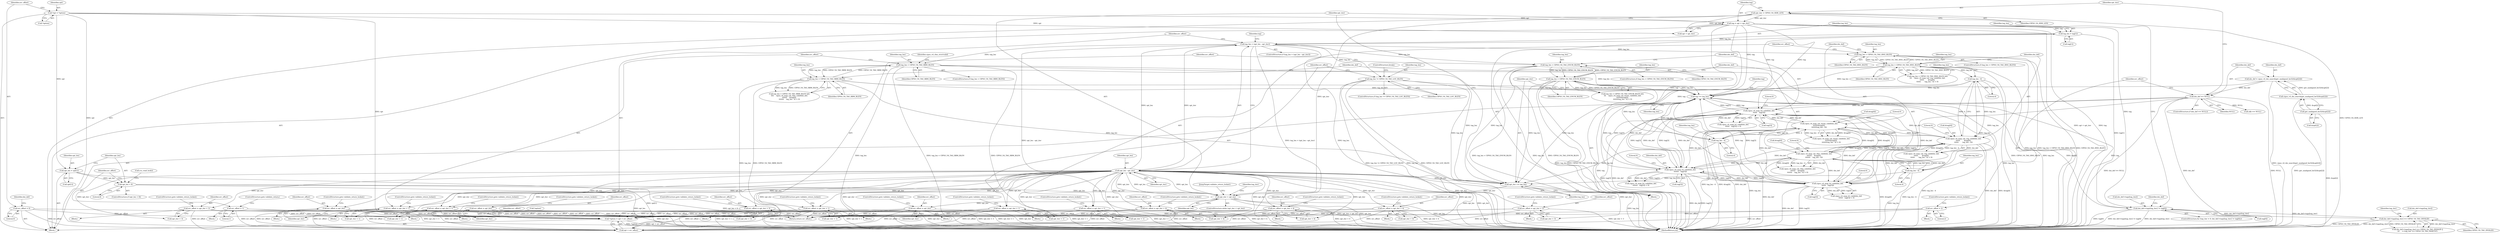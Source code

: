 digraph "0_linux_89d7ae34cdda4195809a5a987f697a517a2a3177@integer" {
"1000425" [label="(Call,*option = opt + err_offset)"];
"1000108" [label="(Call,*opt = *option)"];
"1000395" [label="(Call,err_offset = opt_iter)"];
"1000209" [label="(Call,opt_len - opt_iter)"];
"1000166" [label="(Call,opt_iter < opt_len)"];
"1000419" [label="(Call,opt_iter += tag_len)"];
"1000368" [label="(Call,tag_len - 4)"];
"1000358" [label="(Call,tag_len > CIPSO_V4_TAG_RNG_BLEN)"];
"1000331" [label="(Call,tag_len < CIPSO_V4_TAG_RNG_BLEN)"];
"1000207" [label="(Call,tag_len > (opt_len - opt_iter))"];
"1000201" [label="(Call,tag_len = tag[1])"];
"1000416" [label="(Call,tag += tag_len)"];
"1000226" [label="(Call,tag_len < CIPSO_V4_TAG_RBM_BLEN)"];
"1000256" [label="(Call,tag_len > CIPSO_V4_TAG_RBM_BLEN)"];
"1000317" [label="(Call,tag_len - 4)"];
"1000307" [label="(Call,tag_len > CIPSO_V4_TAG_ENUM_BLEN)"];
"1000280" [label="(Call,tag_len < CIPSO_V4_TAG_ENUM_BLEN)"];
"1000400" [label="(Call,tag_len != CIPSO_V4_TAG_LOC_BLEN)"];
"1000266" [label="(Call,tag_len - 4)"];
"1000292" [label="(Call,cipso_v4_map_lvl_valid(doi_def,\n\t\t\t\t\t\t   tag[3]))"];
"1000311" [label="(Call,cipso_v4_map_cat_enum_valid(doi_def,\n\t\t\t\t\t\t\t&tag[4],\n\t\t\t\t\t\t\ttag_len - 4))"];
"1000362" [label="(Call,cipso_v4_map_cat_rng_valid(doi_def,\n\t\t\t\t\t\t       &tag[4],\n\t\t\t\t\t\t       tag_len - 4))"];
"1000343" [label="(Call,cipso_v4_map_lvl_valid(doi_def,\n\t\t\t\t\t\t   tag[3]))"];
"1000241" [label="(Call,cipso_v4_map_lvl_valid(doi_def,\n\t\t\t\t\t\t\t   tag[3]))"];
"1000149" [label="(Call,doi_def == NULL)"];
"1000140" [label="(Call,doi_def = cipso_v4_doi_search(get_unaligned_be32(&opt[2])))"];
"1000142" [label="(Call,cipso_v4_doi_search(get_unaligned_be32(&opt[2])))"];
"1000143" [label="(Call,get_unaligned_be32(&opt[2]))"];
"1000260" [label="(Call,cipso_v4_map_cat_rbm_valid(doi_def,\n\t\t\t\t\t\t\t    &tag[4],\n\t\t\t\t\t\t\t    tag_len - 4))"];
"1000160" [label="(Call,tag = opt + opt_iter)"];
"1000157" [label="(Call,opt_iter = CIPSO_V4_HDR_LEN)"];
"1000174" [label="(Call,doi_def->tags[tag_iter] != tag[0])"];
"1000185" [label="(Call,doi_def->tags[tag_iter] == CIPSO_V4_TAG_INVALID)"];
"1000131" [label="(Call,opt_len < 8)"];
"1000125" [label="(Call,opt_len = opt[1])"];
"1000335" [label="(Call,err_offset = opt_iter + 1)"];
"1000350" [label="(Call,err_offset = opt_iter + 3)"];
"1000213" [label="(Call,err_offset = opt_iter + 1)"];
"1000412" [label="(Call,err_offset = opt_iter)"];
"1000230" [label="(Call,err_offset = opt_iter + 1)"];
"1000299" [label="(Call,err_offset = opt_iter + 3)"];
"1000153" [label="(Call,err_offset = 2)"];
"1000135" [label="(Call,err_offset = 1)"];
"1000322" [label="(Call,err_offset = opt_iter + 4)"];
"1000271" [label="(Call,err_offset = opt_iter + 4)"];
"1000373" [label="(Call,err_offset = opt_iter + 4)"];
"1000115" [label="(Call,err_offset = 0)"];
"1000248" [label="(Call,err_offset = opt_iter + 3)"];
"1000197" [label="(Call,err_offset = opt_iter)"];
"1000404" [label="(Call,err_offset = opt_iter + 1)"];
"1000284" [label="(Call,err_offset = opt_iter + 1)"];
"1000135" [label="(Call,err_offset = 1)"];
"1000150" [label="(Identifier,doi_def)"];
"1000357" [label="(Call,tag_len > CIPSO_V4_TAG_RNG_BLEN &&\n\t\t\t    cipso_v4_map_cat_rng_valid(doi_def,\n\t\t\t\t\t\t       &tag[4],\n\t\t\t\t\t\t       tag_len - 4) < 0)"];
"1000116" [label="(Identifier,err_offset)"];
"1000422" [label="(JumpTarget,validate_return_locked:)"];
"1000191" [label="(Identifier,CIPSO_V4_TAG_INVALID)"];
"1000156" [label="(ControlStructure,goto validate_return_locked;)"];
"1000371" [label="(Literal,0)"];
"1000272" [label="(Identifier,err_offset)"];
"1000249" [label="(Identifier,err_offset)"];
"1000161" [label="(Identifier,tag)"];
"1000378" [label="(ControlStructure,goto validate_return_locked;)"];
"1000257" [label="(Identifier,tag_len)"];
"1000250" [label="(Call,opt_iter + 3)"];
"1000320" [label="(Literal,0)"];
"1000213" [label="(Call,err_offset = opt_iter + 1)"];
"1000280" [label="(Call,tag_len < CIPSO_V4_TAG_ENUM_BLEN)"];
"1000406" [label="(Call,opt_iter + 1)"];
"1000232" [label="(Call,opt_iter + 1)"];
"1000360" [label="(Identifier,CIPSO_V4_TAG_RNG_BLEN)"];
"1000266" [label="(Call,tag_len - 4)"];
"1000394" [label="(Block,)"];
"1000199" [label="(Identifier,opt_iter)"];
"1000297" [label="(Literal,0)"];
"1000125" [label="(Call,opt_len = opt[1])"];
"1000229" [label="(Block,)"];
"1000291" [label="(Call,cipso_v4_map_lvl_valid(doi_def,\n\t\t\t\t\t\t   tag[3]) < 0)"];
"1000165" [label="(ControlStructure,while (opt_iter < opt_len))"];
"1000292" [label="(Call,cipso_v4_map_lvl_valid(doi_def,\n\t\t\t\t\t\t   tag[3]))"];
"1000143" [label="(Call,get_unaligned_be32(&opt[2]))"];
"1000281" [label="(Identifier,tag_len)"];
"1000154" [label="(Identifier,err_offset)"];
"1000345" [label="(Call,tag[3])"];
"1000304" [label="(ControlStructure,goto validate_return_locked;)"];
"1000134" [label="(Block,)"];
"1000196" [label="(Block,)"];
"1000396" [label="(Identifier,err_offset)"];
"1000398" [label="(ControlStructure,goto validate_return_locked;)"];
"1000230" [label="(Call,err_offset = opt_iter + 1)"];
"1000312" [label="(Identifier,doi_def)"];
"1000282" [label="(Identifier,CIPSO_V4_TAG_ENUM_BLEN)"];
"1000419" [label="(Call,opt_iter += tag_len)"];
"1000410" [label="(ControlStructure,break;)"];
"1000426" [label="(Call,*option)"];
"1000270" [label="(Block,)"];
"1000172" [label="(Identifier,tag_iter)"];
"1000344" [label="(Identifier,doi_def)"];
"1000349" [label="(Block,)"];
"1000369" [label="(Identifier,tag_len)"];
"1000186" [label="(Call,doi_def->tags[tag_iter])"];
"1000327" [label="(ControlStructure,goto validate_return_locked;)"];
"1000212" [label="(Block,)"];
"1000228" [label="(Identifier,CIPSO_V4_TAG_RBM_BLEN)"];
"1000306" [label="(Call,tag_len > CIPSO_V4_TAG_ENUM_BLEN &&\n\t\t\t    cipso_v4_map_cat_enum_valid(doi_def,\n\t\t\t\t\t\t\t&tag[4],\n\t\t\t\t\t\t\ttag_len - 4) < 0)"];
"1000361" [label="(Call,cipso_v4_map_cat_rng_valid(doi_def,\n\t\t\t\t\t\t       &tag[4],\n\t\t\t\t\t\t       tag_len - 4) < 0)"];
"1000293" [label="(Identifier,doi_def)"];
"1000185" [label="(Call,doi_def->tags[tag_iter] == CIPSO_V4_TAG_INVALID)"];
"1000166" [label="(Call,opt_iter < opt_len)"];
"1000300" [label="(Identifier,err_offset)"];
"1000374" [label="(Identifier,err_offset)"];
"1000340" [label="(ControlStructure,goto validate_return_locked;)"];
"1000373" [label="(Call,err_offset = opt_iter + 4)"];
"1000261" [label="(Identifier,doi_def)"];
"1000243" [label="(Call,tag[3])"];
"1000142" [label="(Call,cipso_v4_doi_search(get_unaligned_be32(&opt[2])))"];
"1000294" [label="(Call,tag[3])"];
"1000132" [label="(Identifier,opt_len)"];
"1000127" [label="(Call,opt[1])"];
"1000286" [label="(Call,opt_iter + 1)"];
"1000211" [label="(Identifier,opt_iter)"];
"1000203" [label="(Call,tag[1])"];
"1000148" [label="(ControlStructure,if (doi_def == NULL))"];
"1000170" [label="(ControlStructure,for (tag_iter = 0; doi_def->tags[tag_iter] != tag[0];))"];
"1000140" [label="(Call,doi_def = cipso_v4_doi_search(get_unaligned_be32(&opt[2])))"];
"1000418" [label="(Identifier,tag_len)"];
"1000309" [label="(Identifier,CIPSO_V4_TAG_ENUM_BLEN)"];
"1000283" [label="(Block,)"];
"1000299" [label="(Call,err_offset = opt_iter + 3)"];
"1000167" [label="(Identifier,opt_iter)"];
"1000364" [label="(Call,&tag[4])"];
"1000131" [label="(Call,opt_len < 8)"];
"1000318" [label="(Identifier,tag_len)"];
"1000174" [label="(Call,doi_def->tags[tag_iter] != tag[0])"];
"1000412" [label="(Call,err_offset = opt_iter)"];
"1000417" [label="(Identifier,tag)"];
"1000363" [label="(Identifier,doi_def)"];
"1000149" [label="(Call,doi_def == NULL)"];
"1000323" [label="(Identifier,err_offset)"];
"1000350" [label="(Call,err_offset = opt_iter + 3)"];
"1000432" [label="(Identifier,err_offset)"];
"1000260" [label="(Call,cipso_v4_map_cat_rbm_valid(doi_def,\n\t\t\t\t\t\t\t    &tag[4],\n\t\t\t\t\t\t\t    tag_len - 4))"];
"1000307" [label="(Call,tag_len > CIPSO_V4_TAG_ENUM_BLEN)"];
"1000184" [label="(Call,doi_def->tags[tag_iter] == CIPSO_V4_TAG_INVALID ||\n\t\t\t    ++tag_iter == CIPSO_V4_TAG_MAXCNT)"];
"1000359" [label="(Identifier,tag_len)"];
"1000141" [label="(Identifier,doi_def)"];
"1000399" [label="(ControlStructure,if (tag_len != CIPSO_V4_TAG_LOC_BLEN))"];
"1000284" [label="(Call,err_offset = opt_iter + 1)"];
"1000343" [label="(Call,cipso_v4_map_lvl_valid(doi_def,\n\t\t\t\t\t\t   tag[3]))"];
"1000375" [label="(Call,opt_iter + 4)"];
"1000313" [label="(Call,&tag[4])"];
"1000151" [label="(Identifier,NULL)"];
"1000126" [label="(Identifier,opt_len)"];
"1000259" [label="(Call,cipso_v4_map_cat_rbm_valid(doi_def,\n\t\t\t\t\t\t\t    &tag[4],\n\t\t\t\t\t\t\t    tag_len - 4) < 0)"];
"1000221" [label="(Identifier,tag)"];
"1000139" [label="(Call,rcu_read_lock())"];
"1000207" [label="(Call,tag_len > (opt_len - opt_iter))"];
"1000332" [label="(Identifier,tag_len)"];
"1000235" [label="(ControlStructure,goto validate_return_locked;)"];
"1000237" [label="(Identifier,cipso_v4_rbm_strictvalid)"];
"1000267" [label="(Identifier,tag_len)"];
"1000421" [label="(Identifier,tag_len)"];
"1000298" [label="(Block,)"];
"1000333" [label="(Identifier,CIPSO_V4_TAG_RNG_BLEN)"];
"1000231" [label="(Identifier,err_offset)"];
"1000342" [label="(Call,cipso_v4_map_lvl_valid(doi_def,\n\t\t\t\t\t\t   tag[3]) < 0)"];
"1000117" [label="(Literal,0)"];
"1000160" [label="(Call,tag = opt + opt_iter)"];
"1000268" [label="(Literal,4)"];
"1000240" [label="(Call,cipso_v4_map_lvl_valid(doi_def,\n\t\t\t\t\t\t\t   tag[3]) < 0)"];
"1000324" [label="(Call,opt_iter + 4)"];
"1000157" [label="(Call,opt_iter = CIPSO_V4_HDR_LEN)"];
"1000403" [label="(Block,)"];
"1000401" [label="(Identifier,tag_len)"];
"1000138" [label="(ControlStructure,goto validate_return;)"];
"1000352" [label="(Call,opt_iter + 3)"];
"1000370" [label="(Literal,4)"];
"1000158" [label="(Identifier,opt_iter)"];
"1000225" [label="(ControlStructure,if (tag_len < CIPSO_V4_TAG_RBM_BLEN))"];
"1000311" [label="(Call,cipso_v4_map_cat_enum_valid(doi_def,\n\t\t\t\t\t\t\t&tag[4],\n\t\t\t\t\t\t\ttag_len - 4))"];
"1000215" [label="(Call,opt_iter + 1)"];
"1000115" [label="(Call,err_offset = 0)"];
"1000201" [label="(Call,tag_len = tag[1])"];
"1000413" [label="(Identifier,err_offset)"];
"1000279" [label="(ControlStructure,if (tag_len < CIPSO_V4_TAG_ENUM_BLEN))"];
"1000317" [label="(Call,tag_len - 4)"];
"1000122" [label="(Identifier,doi_def)"];
"1000130" [label="(ControlStructure,if (opt_len < 8))"];
"1000395" [label="(Call,err_offset = opt_iter)"];
"1000169" [label="(Block,)"];
"1000247" [label="(Block,)"];
"1000109" [label="(Identifier,opt)"];
"1000209" [label="(Call,opt_len - opt_iter)"];
"1000256" [label="(Call,tag_len > CIPSO_V4_TAG_RBM_BLEN)"];
"1000136" [label="(Identifier,err_offset)"];
"1000168" [label="(Identifier,opt_len)"];
"1000358" [label="(Call,tag_len > CIPSO_V4_TAG_RNG_BLEN)"];
"1000188" [label="(Identifier,doi_def)"];
"1000200" [label="(ControlStructure,goto validate_return_locked;)"];
"1000330" [label="(ControlStructure,if (tag_len < CIPSO_V4_TAG_RNG_BLEN))"];
"1000348" [label="(Literal,0)"];
"1000322" [label="(Call,err_offset = opt_iter + 4)"];
"1000206" [label="(ControlStructure,if (tag_len > (opt_len - opt_iter)))"];
"1000159" [label="(Identifier,CIPSO_V4_HDR_LEN)"];
"1000310" [label="(Call,cipso_v4_map_cat_enum_valid(doi_def,\n\t\t\t\t\t\t\t&tag[4],\n\t\t\t\t\t\t\ttag_len - 4) < 0)"];
"1000110" [label="(Call,*option)"];
"1000153" [label="(Call,err_offset = 2)"];
"1000218" [label="(ControlStructure,goto validate_return_locked;)"];
"1000180" [label="(Call,tag[0])"];
"1000431" [label="(Return,return err_offset;)"];
"1000223" [label="(Block,)"];
"1000409" [label="(ControlStructure,goto validate_return_locked;)"];
"1000420" [label="(Identifier,opt_iter)"];
"1000253" [label="(ControlStructure,goto validate_return_locked;)"];
"1000144" [label="(Call,&opt[2])"];
"1000351" [label="(Identifier,err_offset)"];
"1000137" [label="(Literal,1)"];
"1000202" [label="(Identifier,tag_len)"];
"1000248" [label="(Call,err_offset = opt_iter + 3)"];
"1000246" [label="(Literal,0)"];
"1000198" [label="(Identifier,err_offset)"];
"1000197" [label="(Call,err_offset = opt_iter)"];
"1000397" [label="(Identifier,opt_iter)"];
"1000273" [label="(Call,opt_iter + 4)"];
"1000269" [label="(Literal,0)"];
"1000331" [label="(Call,tag_len < CIPSO_V4_TAG_RNG_BLEN)"];
"1000433" [label="(MethodReturn,int)"];
"1000175" [label="(Call,doi_def->tags[tag_iter])"];
"1000162" [label="(Call,opt + opt_iter)"];
"1000415" [label="(ControlStructure,goto validate_return_locked;)"];
"1000155" [label="(Literal,2)"];
"1000425" [label="(Call,*option = opt + err_offset)"];
"1000108" [label="(Call,*opt = *option)"];
"1000271" [label="(Call,err_offset = opt_iter + 4)"];
"1000416" [label="(Call,tag += tag_len)"];
"1000194" [label="(Identifier,tag_iter)"];
"1000214" [label="(Identifier,err_offset)"];
"1000402" [label="(Identifier,CIPSO_V4_TAG_LOC_BLEN)"];
"1000334" [label="(Block,)"];
"1000242" [label="(Identifier,doi_def)"];
"1000383" [label="(Call,skb == NULL)"];
"1000262" [label="(Call,&tag[4])"];
"1000210" [label="(Identifier,opt_len)"];
"1000258" [label="(Identifier,CIPSO_V4_TAG_RBM_BLEN)"];
"1000133" [label="(Literal,8)"];
"1000372" [label="(Block,)"];
"1000289" [label="(ControlStructure,goto validate_return_locked;)"];
"1000404" [label="(Call,err_offset = opt_iter + 1)"];
"1000428" [label="(Call,opt + err_offset)"];
"1000301" [label="(Call,opt_iter + 3)"];
"1000208" [label="(Identifier,tag_len)"];
"1000241" [label="(Call,cipso_v4_map_lvl_valid(doi_def,\n\t\t\t\t\t\t\t   tag[3]))"];
"1000400" [label="(Call,tag_len != CIPSO_V4_TAG_LOC_BLEN)"];
"1000335" [label="(Call,err_offset = opt_iter + 1)"];
"1000337" [label="(Call,opt_iter + 1)"];
"1000227" [label="(Identifier,tag_len)"];
"1000308" [label="(Identifier,tag_len)"];
"1000355" [label="(ControlStructure,goto validate_return_locked;)"];
"1000285" [label="(Identifier,err_offset)"];
"1000414" [label="(Identifier,opt_iter)"];
"1000319" [label="(Literal,4)"];
"1000152" [label="(Block,)"];
"1000321" [label="(Block,)"];
"1000336" [label="(Identifier,err_offset)"];
"1000106" [label="(Block,)"];
"1000276" [label="(ControlStructure,goto validate_return_locked;)"];
"1000226" [label="(Call,tag_len < CIPSO_V4_TAG_RBM_BLEN)"];
"1000362" [label="(Call,cipso_v4_map_cat_rng_valid(doi_def,\n\t\t\t\t\t\t       &tag[4],\n\t\t\t\t\t\t       tag_len - 4))"];
"1000368" [label="(Call,tag_len - 4)"];
"1000255" [label="(Call,tag_len > CIPSO_V4_TAG_RBM_BLEN &&\n\t\t\t\t    cipso_v4_map_cat_rbm_valid(doi_def,\n\t\t\t\t\t\t\t    &tag[4],\n\t\t\t\t\t\t\t    tag_len - 4) < 0)"];
"1000405" [label="(Identifier,err_offset)"];
"1000425" -> "1000106"  [label="AST: "];
"1000425" -> "1000428"  [label="CFG: "];
"1000426" -> "1000425"  [label="AST: "];
"1000428" -> "1000425"  [label="AST: "];
"1000432" -> "1000425"  [label="CFG: "];
"1000425" -> "1000433"  [label="DDG: opt + err_offset"];
"1000425" -> "1000433"  [label="DDG: *option"];
"1000108" -> "1000425"  [label="DDG: opt"];
"1000395" -> "1000425"  [label="DDG: err_offset"];
"1000335" -> "1000425"  [label="DDG: err_offset"];
"1000350" -> "1000425"  [label="DDG: err_offset"];
"1000213" -> "1000425"  [label="DDG: err_offset"];
"1000412" -> "1000425"  [label="DDG: err_offset"];
"1000230" -> "1000425"  [label="DDG: err_offset"];
"1000299" -> "1000425"  [label="DDG: err_offset"];
"1000153" -> "1000425"  [label="DDG: err_offset"];
"1000135" -> "1000425"  [label="DDG: err_offset"];
"1000322" -> "1000425"  [label="DDG: err_offset"];
"1000271" -> "1000425"  [label="DDG: err_offset"];
"1000373" -> "1000425"  [label="DDG: err_offset"];
"1000115" -> "1000425"  [label="DDG: err_offset"];
"1000248" -> "1000425"  [label="DDG: err_offset"];
"1000197" -> "1000425"  [label="DDG: err_offset"];
"1000404" -> "1000425"  [label="DDG: err_offset"];
"1000284" -> "1000425"  [label="DDG: err_offset"];
"1000108" -> "1000106"  [label="AST: "];
"1000108" -> "1000110"  [label="CFG: "];
"1000109" -> "1000108"  [label="AST: "];
"1000110" -> "1000108"  [label="AST: "];
"1000116" -> "1000108"  [label="CFG: "];
"1000108" -> "1000125"  [label="DDG: opt"];
"1000108" -> "1000160"  [label="DDG: opt"];
"1000108" -> "1000162"  [label="DDG: opt"];
"1000108" -> "1000428"  [label="DDG: opt"];
"1000395" -> "1000394"  [label="AST: "];
"1000395" -> "1000397"  [label="CFG: "];
"1000396" -> "1000395"  [label="AST: "];
"1000397" -> "1000395"  [label="AST: "];
"1000398" -> "1000395"  [label="CFG: "];
"1000395" -> "1000433"  [label="DDG: opt_iter"];
"1000209" -> "1000395"  [label="DDG: opt_iter"];
"1000395" -> "1000428"  [label="DDG: err_offset"];
"1000395" -> "1000431"  [label="DDG: err_offset"];
"1000209" -> "1000207"  [label="AST: "];
"1000209" -> "1000211"  [label="CFG: "];
"1000210" -> "1000209"  [label="AST: "];
"1000211" -> "1000209"  [label="AST: "];
"1000207" -> "1000209"  [label="CFG: "];
"1000209" -> "1000433"  [label="DDG: opt_len"];
"1000209" -> "1000433"  [label="DDG: opt_iter"];
"1000209" -> "1000166"  [label="DDG: opt_len"];
"1000209" -> "1000207"  [label="DDG: opt_len"];
"1000209" -> "1000207"  [label="DDG: opt_iter"];
"1000166" -> "1000209"  [label="DDG: opt_len"];
"1000166" -> "1000209"  [label="DDG: opt_iter"];
"1000209" -> "1000213"  [label="DDG: opt_iter"];
"1000209" -> "1000215"  [label="DDG: opt_iter"];
"1000209" -> "1000230"  [label="DDG: opt_iter"];
"1000209" -> "1000232"  [label="DDG: opt_iter"];
"1000209" -> "1000248"  [label="DDG: opt_iter"];
"1000209" -> "1000250"  [label="DDG: opt_iter"];
"1000209" -> "1000271"  [label="DDG: opt_iter"];
"1000209" -> "1000273"  [label="DDG: opt_iter"];
"1000209" -> "1000284"  [label="DDG: opt_iter"];
"1000209" -> "1000286"  [label="DDG: opt_iter"];
"1000209" -> "1000299"  [label="DDG: opt_iter"];
"1000209" -> "1000301"  [label="DDG: opt_iter"];
"1000209" -> "1000322"  [label="DDG: opt_iter"];
"1000209" -> "1000324"  [label="DDG: opt_iter"];
"1000209" -> "1000335"  [label="DDG: opt_iter"];
"1000209" -> "1000337"  [label="DDG: opt_iter"];
"1000209" -> "1000350"  [label="DDG: opt_iter"];
"1000209" -> "1000352"  [label="DDG: opt_iter"];
"1000209" -> "1000373"  [label="DDG: opt_iter"];
"1000209" -> "1000375"  [label="DDG: opt_iter"];
"1000209" -> "1000404"  [label="DDG: opt_iter"];
"1000209" -> "1000406"  [label="DDG: opt_iter"];
"1000209" -> "1000412"  [label="DDG: opt_iter"];
"1000209" -> "1000419"  [label="DDG: opt_iter"];
"1000166" -> "1000165"  [label="AST: "];
"1000166" -> "1000168"  [label="CFG: "];
"1000167" -> "1000166"  [label="AST: "];
"1000168" -> "1000166"  [label="AST: "];
"1000172" -> "1000166"  [label="CFG: "];
"1000422" -> "1000166"  [label="CFG: "];
"1000166" -> "1000433"  [label="DDG: opt_len"];
"1000166" -> "1000433"  [label="DDG: opt_iter < opt_len"];
"1000166" -> "1000433"  [label="DDG: opt_iter"];
"1000419" -> "1000166"  [label="DDG: opt_iter"];
"1000157" -> "1000166"  [label="DDG: opt_iter"];
"1000131" -> "1000166"  [label="DDG: opt_len"];
"1000166" -> "1000197"  [label="DDG: opt_iter"];
"1000419" -> "1000169"  [label="AST: "];
"1000419" -> "1000421"  [label="CFG: "];
"1000420" -> "1000419"  [label="AST: "];
"1000421" -> "1000419"  [label="AST: "];
"1000167" -> "1000419"  [label="CFG: "];
"1000419" -> "1000433"  [label="DDG: tag_len"];
"1000368" -> "1000419"  [label="DDG: tag_len"];
"1000226" -> "1000419"  [label="DDG: tag_len"];
"1000317" -> "1000419"  [label="DDG: tag_len"];
"1000400" -> "1000419"  [label="DDG: tag_len"];
"1000266" -> "1000419"  [label="DDG: tag_len"];
"1000256" -> "1000419"  [label="DDG: tag_len"];
"1000307" -> "1000419"  [label="DDG: tag_len"];
"1000358" -> "1000419"  [label="DDG: tag_len"];
"1000368" -> "1000362"  [label="AST: "];
"1000368" -> "1000370"  [label="CFG: "];
"1000369" -> "1000368"  [label="AST: "];
"1000370" -> "1000368"  [label="AST: "];
"1000362" -> "1000368"  [label="CFG: "];
"1000368" -> "1000433"  [label="DDG: tag_len"];
"1000368" -> "1000362"  [label="DDG: tag_len"];
"1000368" -> "1000362"  [label="DDG: 4"];
"1000358" -> "1000368"  [label="DDG: tag_len"];
"1000368" -> "1000416"  [label="DDG: tag_len"];
"1000358" -> "1000357"  [label="AST: "];
"1000358" -> "1000360"  [label="CFG: "];
"1000359" -> "1000358"  [label="AST: "];
"1000360" -> "1000358"  [label="AST: "];
"1000363" -> "1000358"  [label="CFG: "];
"1000357" -> "1000358"  [label="CFG: "];
"1000358" -> "1000433"  [label="DDG: CIPSO_V4_TAG_RNG_BLEN"];
"1000358" -> "1000433"  [label="DDG: tag_len"];
"1000358" -> "1000331"  [label="DDG: CIPSO_V4_TAG_RNG_BLEN"];
"1000358" -> "1000357"  [label="DDG: tag_len"];
"1000358" -> "1000357"  [label="DDG: CIPSO_V4_TAG_RNG_BLEN"];
"1000331" -> "1000358"  [label="DDG: tag_len"];
"1000331" -> "1000358"  [label="DDG: CIPSO_V4_TAG_RNG_BLEN"];
"1000358" -> "1000416"  [label="DDG: tag_len"];
"1000331" -> "1000330"  [label="AST: "];
"1000331" -> "1000333"  [label="CFG: "];
"1000332" -> "1000331"  [label="AST: "];
"1000333" -> "1000331"  [label="AST: "];
"1000336" -> "1000331"  [label="CFG: "];
"1000344" -> "1000331"  [label="CFG: "];
"1000331" -> "1000433"  [label="DDG: tag_len < CIPSO_V4_TAG_RNG_BLEN"];
"1000331" -> "1000433"  [label="DDG: CIPSO_V4_TAG_RNG_BLEN"];
"1000331" -> "1000433"  [label="DDG: tag_len"];
"1000207" -> "1000331"  [label="DDG: tag_len"];
"1000207" -> "1000206"  [label="AST: "];
"1000208" -> "1000207"  [label="AST: "];
"1000214" -> "1000207"  [label="CFG: "];
"1000221" -> "1000207"  [label="CFG: "];
"1000207" -> "1000433"  [label="DDG: opt_len - opt_iter"];
"1000207" -> "1000433"  [label="DDG: tag_len"];
"1000207" -> "1000433"  [label="DDG: tag_len > (opt_len - opt_iter)"];
"1000201" -> "1000207"  [label="DDG: tag_len"];
"1000207" -> "1000226"  [label="DDG: tag_len"];
"1000207" -> "1000280"  [label="DDG: tag_len"];
"1000207" -> "1000400"  [label="DDG: tag_len"];
"1000201" -> "1000169"  [label="AST: "];
"1000201" -> "1000203"  [label="CFG: "];
"1000202" -> "1000201"  [label="AST: "];
"1000203" -> "1000201"  [label="AST: "];
"1000208" -> "1000201"  [label="CFG: "];
"1000201" -> "1000433"  [label="DDG: tag[1]"];
"1000416" -> "1000201"  [label="DDG: tag"];
"1000160" -> "1000201"  [label="DDG: tag"];
"1000416" -> "1000169"  [label="AST: "];
"1000416" -> "1000418"  [label="CFG: "];
"1000417" -> "1000416"  [label="AST: "];
"1000418" -> "1000416"  [label="AST: "];
"1000420" -> "1000416"  [label="CFG: "];
"1000416" -> "1000433"  [label="DDG: tag"];
"1000416" -> "1000174"  [label="DDG: tag"];
"1000416" -> "1000241"  [label="DDG: tag"];
"1000416" -> "1000292"  [label="DDG: tag"];
"1000416" -> "1000343"  [label="DDG: tag"];
"1000226" -> "1000416"  [label="DDG: tag_len"];
"1000317" -> "1000416"  [label="DDG: tag_len"];
"1000400" -> "1000416"  [label="DDG: tag_len"];
"1000266" -> "1000416"  [label="DDG: tag_len"];
"1000256" -> "1000416"  [label="DDG: tag_len"];
"1000307" -> "1000416"  [label="DDG: tag_len"];
"1000292" -> "1000416"  [label="DDG: tag[3]"];
"1000343" -> "1000416"  [label="DDG: tag[3]"];
"1000160" -> "1000416"  [label="DDG: tag"];
"1000241" -> "1000416"  [label="DDG: tag[3]"];
"1000174" -> "1000416"  [label="DDG: tag[0]"];
"1000226" -> "1000225"  [label="AST: "];
"1000226" -> "1000228"  [label="CFG: "];
"1000227" -> "1000226"  [label="AST: "];
"1000228" -> "1000226"  [label="AST: "];
"1000231" -> "1000226"  [label="CFG: "];
"1000237" -> "1000226"  [label="CFG: "];
"1000226" -> "1000433"  [label="DDG: tag_len"];
"1000226" -> "1000433"  [label="DDG: tag_len < CIPSO_V4_TAG_RBM_BLEN"];
"1000226" -> "1000433"  [label="DDG: CIPSO_V4_TAG_RBM_BLEN"];
"1000256" -> "1000226"  [label="DDG: CIPSO_V4_TAG_RBM_BLEN"];
"1000226" -> "1000256"  [label="DDG: tag_len"];
"1000226" -> "1000256"  [label="DDG: CIPSO_V4_TAG_RBM_BLEN"];
"1000256" -> "1000255"  [label="AST: "];
"1000256" -> "1000258"  [label="CFG: "];
"1000257" -> "1000256"  [label="AST: "];
"1000258" -> "1000256"  [label="AST: "];
"1000261" -> "1000256"  [label="CFG: "];
"1000255" -> "1000256"  [label="CFG: "];
"1000256" -> "1000433"  [label="DDG: CIPSO_V4_TAG_RBM_BLEN"];
"1000256" -> "1000433"  [label="DDG: tag_len"];
"1000256" -> "1000255"  [label="DDG: tag_len"];
"1000256" -> "1000255"  [label="DDG: CIPSO_V4_TAG_RBM_BLEN"];
"1000256" -> "1000266"  [label="DDG: tag_len"];
"1000317" -> "1000311"  [label="AST: "];
"1000317" -> "1000319"  [label="CFG: "];
"1000318" -> "1000317"  [label="AST: "];
"1000319" -> "1000317"  [label="AST: "];
"1000311" -> "1000317"  [label="CFG: "];
"1000317" -> "1000433"  [label="DDG: tag_len"];
"1000317" -> "1000311"  [label="DDG: tag_len"];
"1000317" -> "1000311"  [label="DDG: 4"];
"1000307" -> "1000317"  [label="DDG: tag_len"];
"1000307" -> "1000306"  [label="AST: "];
"1000307" -> "1000309"  [label="CFG: "];
"1000308" -> "1000307"  [label="AST: "];
"1000309" -> "1000307"  [label="AST: "];
"1000312" -> "1000307"  [label="CFG: "];
"1000306" -> "1000307"  [label="CFG: "];
"1000307" -> "1000433"  [label="DDG: CIPSO_V4_TAG_ENUM_BLEN"];
"1000307" -> "1000433"  [label="DDG: tag_len"];
"1000307" -> "1000280"  [label="DDG: CIPSO_V4_TAG_ENUM_BLEN"];
"1000307" -> "1000306"  [label="DDG: tag_len"];
"1000307" -> "1000306"  [label="DDG: CIPSO_V4_TAG_ENUM_BLEN"];
"1000280" -> "1000307"  [label="DDG: tag_len"];
"1000280" -> "1000307"  [label="DDG: CIPSO_V4_TAG_ENUM_BLEN"];
"1000280" -> "1000279"  [label="AST: "];
"1000280" -> "1000282"  [label="CFG: "];
"1000281" -> "1000280"  [label="AST: "];
"1000282" -> "1000280"  [label="AST: "];
"1000285" -> "1000280"  [label="CFG: "];
"1000293" -> "1000280"  [label="CFG: "];
"1000280" -> "1000433"  [label="DDG: CIPSO_V4_TAG_ENUM_BLEN"];
"1000280" -> "1000433"  [label="DDG: tag_len < CIPSO_V4_TAG_ENUM_BLEN"];
"1000280" -> "1000433"  [label="DDG: tag_len"];
"1000400" -> "1000399"  [label="AST: "];
"1000400" -> "1000402"  [label="CFG: "];
"1000401" -> "1000400"  [label="AST: "];
"1000402" -> "1000400"  [label="AST: "];
"1000405" -> "1000400"  [label="CFG: "];
"1000410" -> "1000400"  [label="CFG: "];
"1000400" -> "1000433"  [label="DDG: tag_len"];
"1000400" -> "1000433"  [label="DDG: CIPSO_V4_TAG_LOC_BLEN"];
"1000400" -> "1000433"  [label="DDG: tag_len != CIPSO_V4_TAG_LOC_BLEN"];
"1000266" -> "1000260"  [label="AST: "];
"1000266" -> "1000268"  [label="CFG: "];
"1000267" -> "1000266"  [label="AST: "];
"1000268" -> "1000266"  [label="AST: "];
"1000260" -> "1000266"  [label="CFG: "];
"1000266" -> "1000433"  [label="DDG: tag_len"];
"1000266" -> "1000260"  [label="DDG: tag_len"];
"1000266" -> "1000260"  [label="DDG: 4"];
"1000292" -> "1000291"  [label="AST: "];
"1000292" -> "1000294"  [label="CFG: "];
"1000293" -> "1000292"  [label="AST: "];
"1000294" -> "1000292"  [label="AST: "];
"1000297" -> "1000292"  [label="CFG: "];
"1000292" -> "1000433"  [label="DDG: tag[3]"];
"1000292" -> "1000433"  [label="DDG: doi_def"];
"1000292" -> "1000241"  [label="DDG: doi_def"];
"1000292" -> "1000241"  [label="DDG: tag[3]"];
"1000292" -> "1000291"  [label="DDG: doi_def"];
"1000292" -> "1000291"  [label="DDG: tag[3]"];
"1000311" -> "1000292"  [label="DDG: doi_def"];
"1000343" -> "1000292"  [label="DDG: doi_def"];
"1000343" -> "1000292"  [label="DDG: tag[3]"];
"1000241" -> "1000292"  [label="DDG: doi_def"];
"1000241" -> "1000292"  [label="DDG: tag[3]"];
"1000149" -> "1000292"  [label="DDG: doi_def"];
"1000260" -> "1000292"  [label="DDG: doi_def"];
"1000362" -> "1000292"  [label="DDG: doi_def"];
"1000160" -> "1000292"  [label="DDG: tag"];
"1000292" -> "1000311"  [label="DDG: doi_def"];
"1000292" -> "1000343"  [label="DDG: doi_def"];
"1000292" -> "1000343"  [label="DDG: tag[3]"];
"1000311" -> "1000310"  [label="AST: "];
"1000312" -> "1000311"  [label="AST: "];
"1000313" -> "1000311"  [label="AST: "];
"1000320" -> "1000311"  [label="CFG: "];
"1000311" -> "1000433"  [label="DDG: doi_def"];
"1000311" -> "1000433"  [label="DDG: &tag[4]"];
"1000311" -> "1000433"  [label="DDG: tag_len - 4"];
"1000311" -> "1000241"  [label="DDG: doi_def"];
"1000311" -> "1000260"  [label="DDG: &tag[4]"];
"1000311" -> "1000310"  [label="DDG: doi_def"];
"1000311" -> "1000310"  [label="DDG: &tag[4]"];
"1000311" -> "1000310"  [label="DDG: tag_len - 4"];
"1000362" -> "1000311"  [label="DDG: &tag[4]"];
"1000260" -> "1000311"  [label="DDG: &tag[4]"];
"1000311" -> "1000343"  [label="DDG: doi_def"];
"1000311" -> "1000362"  [label="DDG: &tag[4]"];
"1000362" -> "1000361"  [label="AST: "];
"1000363" -> "1000362"  [label="AST: "];
"1000364" -> "1000362"  [label="AST: "];
"1000371" -> "1000362"  [label="CFG: "];
"1000362" -> "1000433"  [label="DDG: &tag[4]"];
"1000362" -> "1000433"  [label="DDG: tag_len - 4"];
"1000362" -> "1000433"  [label="DDG: doi_def"];
"1000362" -> "1000241"  [label="DDG: doi_def"];
"1000362" -> "1000260"  [label="DDG: &tag[4]"];
"1000362" -> "1000343"  [label="DDG: doi_def"];
"1000362" -> "1000361"  [label="DDG: doi_def"];
"1000362" -> "1000361"  [label="DDG: &tag[4]"];
"1000362" -> "1000361"  [label="DDG: tag_len - 4"];
"1000343" -> "1000362"  [label="DDG: doi_def"];
"1000260" -> "1000362"  [label="DDG: &tag[4]"];
"1000343" -> "1000342"  [label="AST: "];
"1000343" -> "1000345"  [label="CFG: "];
"1000344" -> "1000343"  [label="AST: "];
"1000345" -> "1000343"  [label="AST: "];
"1000348" -> "1000343"  [label="CFG: "];
"1000343" -> "1000433"  [label="DDG: doi_def"];
"1000343" -> "1000433"  [label="DDG: tag[3]"];
"1000343" -> "1000241"  [label="DDG: doi_def"];
"1000343" -> "1000241"  [label="DDG: tag[3]"];
"1000343" -> "1000342"  [label="DDG: doi_def"];
"1000343" -> "1000342"  [label="DDG: tag[3]"];
"1000241" -> "1000343"  [label="DDG: doi_def"];
"1000241" -> "1000343"  [label="DDG: tag[3]"];
"1000149" -> "1000343"  [label="DDG: doi_def"];
"1000260" -> "1000343"  [label="DDG: doi_def"];
"1000160" -> "1000343"  [label="DDG: tag"];
"1000241" -> "1000240"  [label="AST: "];
"1000241" -> "1000243"  [label="CFG: "];
"1000242" -> "1000241"  [label="AST: "];
"1000243" -> "1000241"  [label="AST: "];
"1000246" -> "1000241"  [label="CFG: "];
"1000241" -> "1000433"  [label="DDG: doi_def"];
"1000241" -> "1000433"  [label="DDG: tag[3]"];
"1000241" -> "1000240"  [label="DDG: doi_def"];
"1000241" -> "1000240"  [label="DDG: tag[3]"];
"1000149" -> "1000241"  [label="DDG: doi_def"];
"1000260" -> "1000241"  [label="DDG: doi_def"];
"1000160" -> "1000241"  [label="DDG: tag"];
"1000241" -> "1000260"  [label="DDG: doi_def"];
"1000149" -> "1000148"  [label="AST: "];
"1000149" -> "1000151"  [label="CFG: "];
"1000150" -> "1000149"  [label="AST: "];
"1000151" -> "1000149"  [label="AST: "];
"1000154" -> "1000149"  [label="CFG: "];
"1000158" -> "1000149"  [label="CFG: "];
"1000149" -> "1000433"  [label="DDG: NULL"];
"1000149" -> "1000433"  [label="DDG: doi_def == NULL"];
"1000149" -> "1000433"  [label="DDG: doi_def"];
"1000140" -> "1000149"  [label="DDG: doi_def"];
"1000149" -> "1000383"  [label="DDG: NULL"];
"1000140" -> "1000106"  [label="AST: "];
"1000140" -> "1000142"  [label="CFG: "];
"1000141" -> "1000140"  [label="AST: "];
"1000142" -> "1000140"  [label="AST: "];
"1000150" -> "1000140"  [label="CFG: "];
"1000140" -> "1000433"  [label="DDG: cipso_v4_doi_search(get_unaligned_be32(&opt[2]))"];
"1000142" -> "1000140"  [label="DDG: get_unaligned_be32(&opt[2])"];
"1000142" -> "1000143"  [label="CFG: "];
"1000143" -> "1000142"  [label="AST: "];
"1000142" -> "1000433"  [label="DDG: get_unaligned_be32(&opt[2])"];
"1000143" -> "1000142"  [label="DDG: &opt[2]"];
"1000143" -> "1000144"  [label="CFG: "];
"1000144" -> "1000143"  [label="AST: "];
"1000143" -> "1000433"  [label="DDG: &opt[2]"];
"1000260" -> "1000259"  [label="AST: "];
"1000261" -> "1000260"  [label="AST: "];
"1000262" -> "1000260"  [label="AST: "];
"1000269" -> "1000260"  [label="CFG: "];
"1000260" -> "1000433"  [label="DDG: &tag[4]"];
"1000260" -> "1000433"  [label="DDG: tag_len - 4"];
"1000260" -> "1000433"  [label="DDG: doi_def"];
"1000260" -> "1000259"  [label="DDG: doi_def"];
"1000260" -> "1000259"  [label="DDG: &tag[4]"];
"1000260" -> "1000259"  [label="DDG: tag_len - 4"];
"1000160" -> "1000106"  [label="AST: "];
"1000160" -> "1000162"  [label="CFG: "];
"1000161" -> "1000160"  [label="AST: "];
"1000162" -> "1000160"  [label="AST: "];
"1000167" -> "1000160"  [label="CFG: "];
"1000160" -> "1000433"  [label="DDG: opt + opt_iter"];
"1000160" -> "1000433"  [label="DDG: tag"];
"1000157" -> "1000160"  [label="DDG: opt_iter"];
"1000160" -> "1000174"  [label="DDG: tag"];
"1000157" -> "1000106"  [label="AST: "];
"1000157" -> "1000159"  [label="CFG: "];
"1000158" -> "1000157"  [label="AST: "];
"1000159" -> "1000157"  [label="AST: "];
"1000161" -> "1000157"  [label="CFG: "];
"1000157" -> "1000433"  [label="DDG: CIPSO_V4_HDR_LEN"];
"1000157" -> "1000162"  [label="DDG: opt_iter"];
"1000174" -> "1000170"  [label="AST: "];
"1000174" -> "1000180"  [label="CFG: "];
"1000175" -> "1000174"  [label="AST: "];
"1000180" -> "1000174"  [label="AST: "];
"1000188" -> "1000174"  [label="CFG: "];
"1000202" -> "1000174"  [label="CFG: "];
"1000174" -> "1000433"  [label="DDG: tag[0]"];
"1000174" -> "1000433"  [label="DDG: doi_def->tags[tag_iter] != tag[0]"];
"1000174" -> "1000433"  [label="DDG: doi_def->tags[tag_iter]"];
"1000185" -> "1000174"  [label="DDG: doi_def->tags[tag_iter]"];
"1000174" -> "1000185"  [label="DDG: doi_def->tags[tag_iter]"];
"1000185" -> "1000184"  [label="AST: "];
"1000185" -> "1000191"  [label="CFG: "];
"1000186" -> "1000185"  [label="AST: "];
"1000191" -> "1000185"  [label="AST: "];
"1000194" -> "1000185"  [label="CFG: "];
"1000184" -> "1000185"  [label="CFG: "];
"1000185" -> "1000433"  [label="DDG: doi_def->tags[tag_iter]"];
"1000185" -> "1000433"  [label="DDG: CIPSO_V4_TAG_INVALID"];
"1000185" -> "1000184"  [label="DDG: doi_def->tags[tag_iter]"];
"1000185" -> "1000184"  [label="DDG: CIPSO_V4_TAG_INVALID"];
"1000131" -> "1000130"  [label="AST: "];
"1000131" -> "1000133"  [label="CFG: "];
"1000132" -> "1000131"  [label="AST: "];
"1000133" -> "1000131"  [label="AST: "];
"1000136" -> "1000131"  [label="CFG: "];
"1000139" -> "1000131"  [label="CFG: "];
"1000131" -> "1000433"  [label="DDG: opt_len"];
"1000131" -> "1000433"  [label="DDG: opt_len < 8"];
"1000125" -> "1000131"  [label="DDG: opt_len"];
"1000125" -> "1000106"  [label="AST: "];
"1000125" -> "1000127"  [label="CFG: "];
"1000126" -> "1000125"  [label="AST: "];
"1000127" -> "1000125"  [label="AST: "];
"1000132" -> "1000125"  [label="CFG: "];
"1000125" -> "1000433"  [label="DDG: opt[1]"];
"1000335" -> "1000334"  [label="AST: "];
"1000335" -> "1000337"  [label="CFG: "];
"1000336" -> "1000335"  [label="AST: "];
"1000337" -> "1000335"  [label="AST: "];
"1000340" -> "1000335"  [label="CFG: "];
"1000335" -> "1000433"  [label="DDG: opt_iter + 1"];
"1000335" -> "1000428"  [label="DDG: err_offset"];
"1000335" -> "1000431"  [label="DDG: err_offset"];
"1000350" -> "1000349"  [label="AST: "];
"1000350" -> "1000352"  [label="CFG: "];
"1000351" -> "1000350"  [label="AST: "];
"1000352" -> "1000350"  [label="AST: "];
"1000355" -> "1000350"  [label="CFG: "];
"1000350" -> "1000433"  [label="DDG: opt_iter + 3"];
"1000350" -> "1000428"  [label="DDG: err_offset"];
"1000350" -> "1000431"  [label="DDG: err_offset"];
"1000213" -> "1000212"  [label="AST: "];
"1000213" -> "1000215"  [label="CFG: "];
"1000214" -> "1000213"  [label="AST: "];
"1000215" -> "1000213"  [label="AST: "];
"1000218" -> "1000213"  [label="CFG: "];
"1000213" -> "1000433"  [label="DDG: opt_iter + 1"];
"1000213" -> "1000428"  [label="DDG: err_offset"];
"1000213" -> "1000431"  [label="DDG: err_offset"];
"1000412" -> "1000223"  [label="AST: "];
"1000412" -> "1000414"  [label="CFG: "];
"1000413" -> "1000412"  [label="AST: "];
"1000414" -> "1000412"  [label="AST: "];
"1000415" -> "1000412"  [label="CFG: "];
"1000412" -> "1000433"  [label="DDG: opt_iter"];
"1000412" -> "1000428"  [label="DDG: err_offset"];
"1000412" -> "1000431"  [label="DDG: err_offset"];
"1000230" -> "1000229"  [label="AST: "];
"1000230" -> "1000232"  [label="CFG: "];
"1000231" -> "1000230"  [label="AST: "];
"1000232" -> "1000230"  [label="AST: "];
"1000235" -> "1000230"  [label="CFG: "];
"1000230" -> "1000433"  [label="DDG: opt_iter + 1"];
"1000230" -> "1000428"  [label="DDG: err_offset"];
"1000230" -> "1000431"  [label="DDG: err_offset"];
"1000299" -> "1000298"  [label="AST: "];
"1000299" -> "1000301"  [label="CFG: "];
"1000300" -> "1000299"  [label="AST: "];
"1000301" -> "1000299"  [label="AST: "];
"1000304" -> "1000299"  [label="CFG: "];
"1000299" -> "1000433"  [label="DDG: opt_iter + 3"];
"1000299" -> "1000428"  [label="DDG: err_offset"];
"1000299" -> "1000431"  [label="DDG: err_offset"];
"1000153" -> "1000152"  [label="AST: "];
"1000153" -> "1000155"  [label="CFG: "];
"1000154" -> "1000153"  [label="AST: "];
"1000155" -> "1000153"  [label="AST: "];
"1000156" -> "1000153"  [label="CFG: "];
"1000153" -> "1000428"  [label="DDG: err_offset"];
"1000153" -> "1000431"  [label="DDG: err_offset"];
"1000135" -> "1000134"  [label="AST: "];
"1000135" -> "1000137"  [label="CFG: "];
"1000136" -> "1000135"  [label="AST: "];
"1000137" -> "1000135"  [label="AST: "];
"1000138" -> "1000135"  [label="CFG: "];
"1000135" -> "1000428"  [label="DDG: err_offset"];
"1000135" -> "1000431"  [label="DDG: err_offset"];
"1000322" -> "1000321"  [label="AST: "];
"1000322" -> "1000324"  [label="CFG: "];
"1000323" -> "1000322"  [label="AST: "];
"1000324" -> "1000322"  [label="AST: "];
"1000327" -> "1000322"  [label="CFG: "];
"1000322" -> "1000433"  [label="DDG: opt_iter + 4"];
"1000322" -> "1000428"  [label="DDG: err_offset"];
"1000322" -> "1000431"  [label="DDG: err_offset"];
"1000271" -> "1000270"  [label="AST: "];
"1000271" -> "1000273"  [label="CFG: "];
"1000272" -> "1000271"  [label="AST: "];
"1000273" -> "1000271"  [label="AST: "];
"1000276" -> "1000271"  [label="CFG: "];
"1000271" -> "1000433"  [label="DDG: opt_iter + 4"];
"1000271" -> "1000428"  [label="DDG: err_offset"];
"1000271" -> "1000431"  [label="DDG: err_offset"];
"1000373" -> "1000372"  [label="AST: "];
"1000373" -> "1000375"  [label="CFG: "];
"1000374" -> "1000373"  [label="AST: "];
"1000375" -> "1000373"  [label="AST: "];
"1000378" -> "1000373"  [label="CFG: "];
"1000373" -> "1000433"  [label="DDG: opt_iter + 4"];
"1000373" -> "1000428"  [label="DDG: err_offset"];
"1000373" -> "1000431"  [label="DDG: err_offset"];
"1000115" -> "1000106"  [label="AST: "];
"1000115" -> "1000117"  [label="CFG: "];
"1000116" -> "1000115"  [label="AST: "];
"1000117" -> "1000115"  [label="AST: "];
"1000122" -> "1000115"  [label="CFG: "];
"1000115" -> "1000428"  [label="DDG: err_offset"];
"1000115" -> "1000431"  [label="DDG: err_offset"];
"1000248" -> "1000247"  [label="AST: "];
"1000248" -> "1000250"  [label="CFG: "];
"1000249" -> "1000248"  [label="AST: "];
"1000250" -> "1000248"  [label="AST: "];
"1000253" -> "1000248"  [label="CFG: "];
"1000248" -> "1000433"  [label="DDG: opt_iter + 3"];
"1000248" -> "1000428"  [label="DDG: err_offset"];
"1000248" -> "1000431"  [label="DDG: err_offset"];
"1000197" -> "1000196"  [label="AST: "];
"1000197" -> "1000199"  [label="CFG: "];
"1000198" -> "1000197"  [label="AST: "];
"1000199" -> "1000197"  [label="AST: "];
"1000200" -> "1000197"  [label="CFG: "];
"1000197" -> "1000433"  [label="DDG: opt_iter"];
"1000197" -> "1000428"  [label="DDG: err_offset"];
"1000197" -> "1000431"  [label="DDG: err_offset"];
"1000404" -> "1000403"  [label="AST: "];
"1000404" -> "1000406"  [label="CFG: "];
"1000405" -> "1000404"  [label="AST: "];
"1000406" -> "1000404"  [label="AST: "];
"1000409" -> "1000404"  [label="CFG: "];
"1000404" -> "1000433"  [label="DDG: opt_iter + 1"];
"1000404" -> "1000428"  [label="DDG: err_offset"];
"1000404" -> "1000431"  [label="DDG: err_offset"];
"1000284" -> "1000283"  [label="AST: "];
"1000284" -> "1000286"  [label="CFG: "];
"1000285" -> "1000284"  [label="AST: "];
"1000286" -> "1000284"  [label="AST: "];
"1000289" -> "1000284"  [label="CFG: "];
"1000284" -> "1000433"  [label="DDG: opt_iter + 1"];
"1000284" -> "1000428"  [label="DDG: err_offset"];
"1000284" -> "1000431"  [label="DDG: err_offset"];
}
